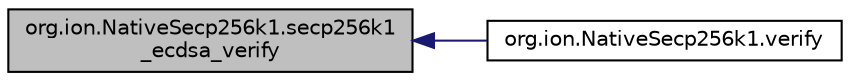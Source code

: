 digraph "org.ion.NativeSecp256k1.secp256k1_ecdsa_verify"
{
  edge [fontname="Helvetica",fontsize="10",labelfontname="Helvetica",labelfontsize="10"];
  node [fontname="Helvetica",fontsize="10",shape=record];
  rankdir="LR";
  Node1 [label="org.ion.NativeSecp256k1.secp256k1\l_ecdsa_verify",height=0.2,width=0.4,color="black", fillcolor="grey75", style="filled", fontcolor="black"];
  Node1 -> Node2 [dir="back",color="midnightblue",fontsize="10",style="solid",fontname="Helvetica"];
  Node2 [label="org.ion.NativeSecp256k1.verify",height=0.2,width=0.4,color="black", fillcolor="white", style="filled",URL="$d7/d67/classorg_1_1ion_1_1_native_secp256k1.html#a1a5085e41b3af14256535be7fcecf0fd",tooltip="Verifies the given secp256k1 signature in native code. "];
}
